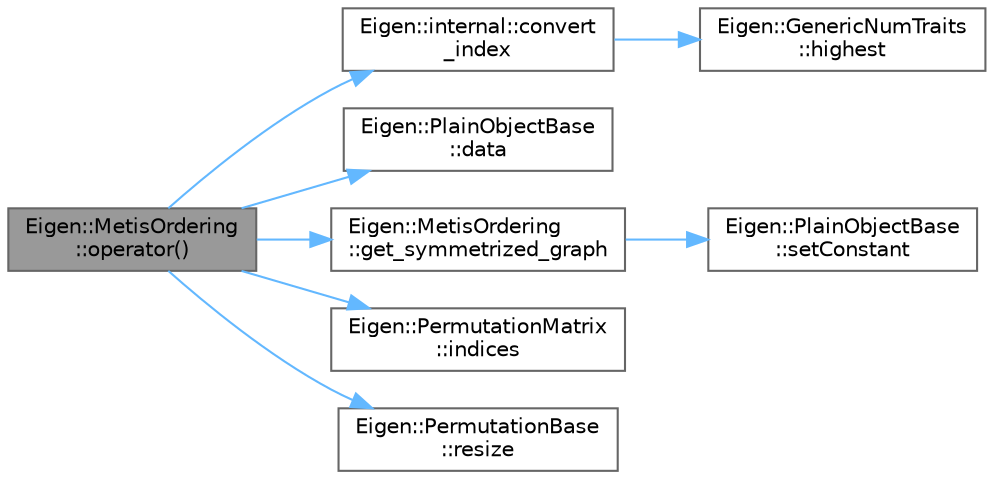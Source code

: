 digraph "Eigen::MetisOrdering::operator()"
{
 // LATEX_PDF_SIZE
  bgcolor="transparent";
  edge [fontname=Helvetica,fontsize=10,labelfontname=Helvetica,labelfontsize=10];
  node [fontname=Helvetica,fontsize=10,shape=box,height=0.2,width=0.4];
  rankdir="LR";
  Node1 [id="Node000001",label="Eigen::MetisOrdering\l::operator()",height=0.2,width=0.4,color="gray40", fillcolor="grey60", style="filled", fontcolor="black",tooltip=" "];
  Node1 -> Node2 [id="edge8_Node000001_Node000002",color="steelblue1",style="solid",tooltip=" "];
  Node2 [id="Node000002",label="Eigen::internal::convert\l_index",height=0.2,width=0.4,color="grey40", fillcolor="white", style="filled",URL="$namespace_eigen_1_1internal.html#a66f17ef65b1821965dcb8ad9a660b064",tooltip=" "];
  Node2 -> Node3 [id="edge9_Node000002_Node000003",color="steelblue1",style="solid",tooltip=" "];
  Node3 [id="Node000003",label="Eigen::GenericNumTraits\l::highest",height=0.2,width=0.4,color="grey40", fillcolor="white", style="filled",URL="$struct_eigen_1_1_generic_num_traits.html#a65bdb77320d731419c061b91b8c4c5be",tooltip=" "];
  Node1 -> Node4 [id="edge10_Node000001_Node000004",color="steelblue1",style="solid",tooltip=" "];
  Node4 [id="Node000004",label="Eigen::PlainObjectBase\l::data",height=0.2,width=0.4,color="grey40", fillcolor="white", style="filled",URL="$class_eigen_1_1_plain_object_base.html#a322d4d48cc285b60e0dff100db522342",tooltip=" "];
  Node1 -> Node5 [id="edge11_Node000001_Node000005",color="steelblue1",style="solid",tooltip=" "];
  Node5 [id="Node000005",label="Eigen::MetisOrdering\l::get_symmetrized_graph",height=0.2,width=0.4,color="grey40", fillcolor="white", style="filled",URL="$class_eigen_1_1_metis_ordering.html#ab3919cd70a1bfe70df6b6fc822e9b42b",tooltip=" "];
  Node5 -> Node6 [id="edge12_Node000005_Node000006",color="steelblue1",style="solid",tooltip=" "];
  Node6 [id="Node000006",label="Eigen::PlainObjectBase\l::setConstant",height=0.2,width=0.4,color="grey40", fillcolor="white", style="filled",URL="$class_eigen_1_1_plain_object_base.html#ac8dea1df3d92b752cc683ff42abf6f9b",tooltip=" "];
  Node1 -> Node7 [id="edge13_Node000001_Node000007",color="steelblue1",style="solid",tooltip=" "];
  Node7 [id="Node000007",label="Eigen::PermutationMatrix\l::indices",height=0.2,width=0.4,color="grey40", fillcolor="white", style="filled",URL="$class_eigen_1_1_permutation_matrix.html#a9a2ae1608cc19e77e77863fce02f9066",tooltip=" "];
  Node1 -> Node8 [id="edge14_Node000001_Node000008",color="steelblue1",style="solid",tooltip=" "];
  Node8 [id="Node000008",label="Eigen::PermutationBase\l::resize",height=0.2,width=0.4,color="grey40", fillcolor="white", style="filled",URL="$class_eigen_1_1_permutation_base.html#a0e0fda6e84d69e02432e4770359bb532",tooltip=" "];
}
